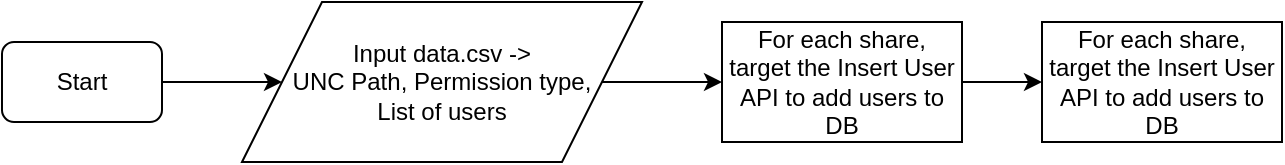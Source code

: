 <mxfile version="12.9.13" type="github">
  <diagram id="XbEey4qihFn1aIaw0n4t" name="Page-1">
    <mxGraphModel dx="854" dy="468" grid="1" gridSize="10" guides="1" tooltips="1" connect="1" arrows="1" fold="1" page="1" pageScale="1" pageWidth="850" pageHeight="1100" math="0" shadow="0">
      <root>
        <mxCell id="0" />
        <mxCell id="1" parent="0" />
        <mxCell id="4VkMX9U7Ixo-YDW_MBsD-2" value="" style="edgeStyle=orthogonalEdgeStyle;rounded=0;orthogonalLoop=1;jettySize=auto;html=1;" edge="1" parent="1" source="oMd4Auz60f5KPNyBKYmL-1" target="4VkMX9U7Ixo-YDW_MBsD-1">
          <mxGeometry relative="1" as="geometry" />
        </mxCell>
        <mxCell id="oMd4Auz60f5KPNyBKYmL-1" value="Start" style="rounded=1;whiteSpace=wrap;html=1;" parent="1" vertex="1">
          <mxGeometry x="40" y="80" width="80" height="40" as="geometry" />
        </mxCell>
        <mxCell id="4VkMX9U7Ixo-YDW_MBsD-4" value="" style="edgeStyle=orthogonalEdgeStyle;rounded=0;orthogonalLoop=1;jettySize=auto;html=1;" edge="1" parent="1" source="4VkMX9U7Ixo-YDW_MBsD-1" target="4VkMX9U7Ixo-YDW_MBsD-3">
          <mxGeometry relative="1" as="geometry" />
        </mxCell>
        <mxCell id="4VkMX9U7Ixo-YDW_MBsD-1" value="Input data.csv -&amp;gt;&lt;br&gt;UNC Path, Permission type,&lt;br&gt;List of users" style="shape=parallelogram;perimeter=parallelogramPerimeter;whiteSpace=wrap;html=1;" vertex="1" parent="1">
          <mxGeometry x="160" y="60" width="200" height="80" as="geometry" />
        </mxCell>
        <mxCell id="4VkMX9U7Ixo-YDW_MBsD-6" value="" style="edgeStyle=orthogonalEdgeStyle;rounded=0;orthogonalLoop=1;jettySize=auto;html=1;" edge="1" parent="1" source="4VkMX9U7Ixo-YDW_MBsD-3" target="4VkMX9U7Ixo-YDW_MBsD-5">
          <mxGeometry relative="1" as="geometry" />
        </mxCell>
        <mxCell id="4VkMX9U7Ixo-YDW_MBsD-3" value="For each share, target the Insert User&lt;br&gt;API to add users to DB" style="rounded=0;whiteSpace=wrap;html=1;" vertex="1" parent="1">
          <mxGeometry x="400" y="70" width="120" height="60" as="geometry" />
        </mxCell>
        <mxCell id="4VkMX9U7Ixo-YDW_MBsD-5" value="For each share, target the Insert User&lt;br&gt;API to add users to DB" style="rounded=0;whiteSpace=wrap;html=1;" vertex="1" parent="1">
          <mxGeometry x="560" y="70" width="120" height="60" as="geometry" />
        </mxCell>
      </root>
    </mxGraphModel>
  </diagram>
</mxfile>
